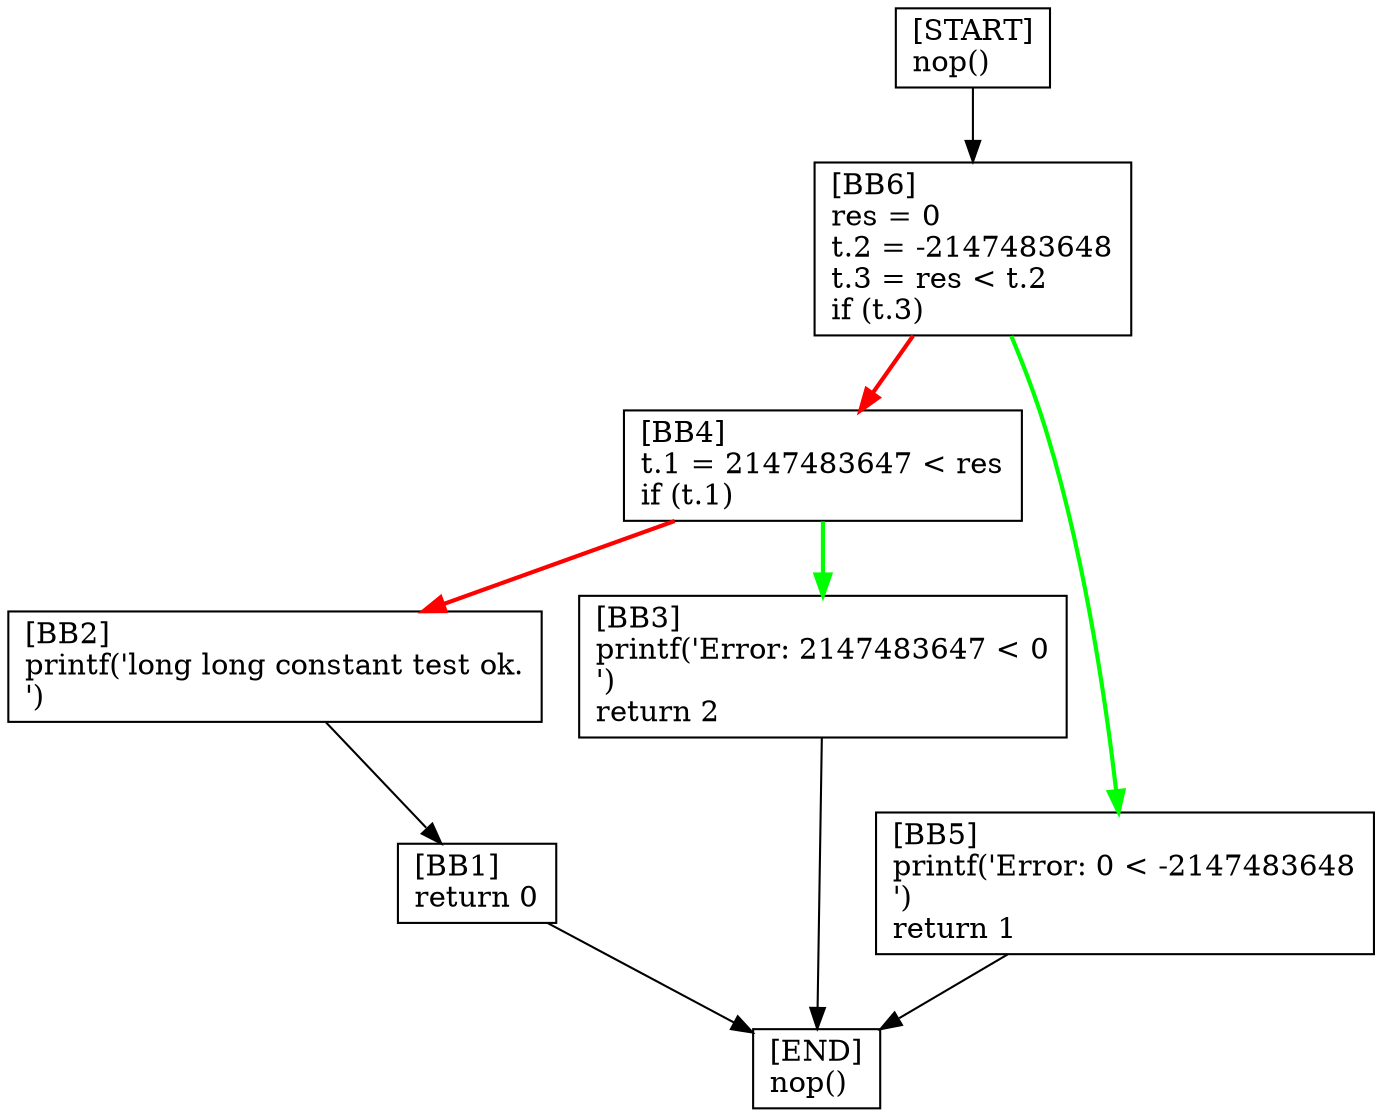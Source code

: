 digraph {
  node [shape=box]
  BB6 [label="[BB6]\lres = 0\lt.2 = -2147483648\lt.3 = res < t.2\lif (t.3)\l"];
  BB1 [label="[BB1]\lreturn 0\l"];
  START [label="[START]\lnop()\l"];
  END [label="[END]\lnop()\l"];
  BB2 [label="[BB2]\lprintf('long long constant test ok.\n')\l"];
  BB3 [label="[BB3]\lprintf('Error: 2147483647 < 0\n')\lreturn 2\l"];
  BB4 [label="[BB4]\lt.1 = 2147483647 < res\lif (t.1)\l"];
  BB5 [label="[BB5]\lprintf('Error: 0 < -2147483648\n')\lreturn 1\l"];
  BB3 -> END;
  BB4 -> BB3 [color=green, penwidth=2];
  BB6 -> BB4 [color=red, penwidth=2];
  BB1 -> END;
  BB2 -> BB1;
  BB4 -> BB2 [color=red, penwidth=2];
  BB6 -> BB5 [color=green, penwidth=2];
  BB5 -> END;
  START -> BB6;
}
